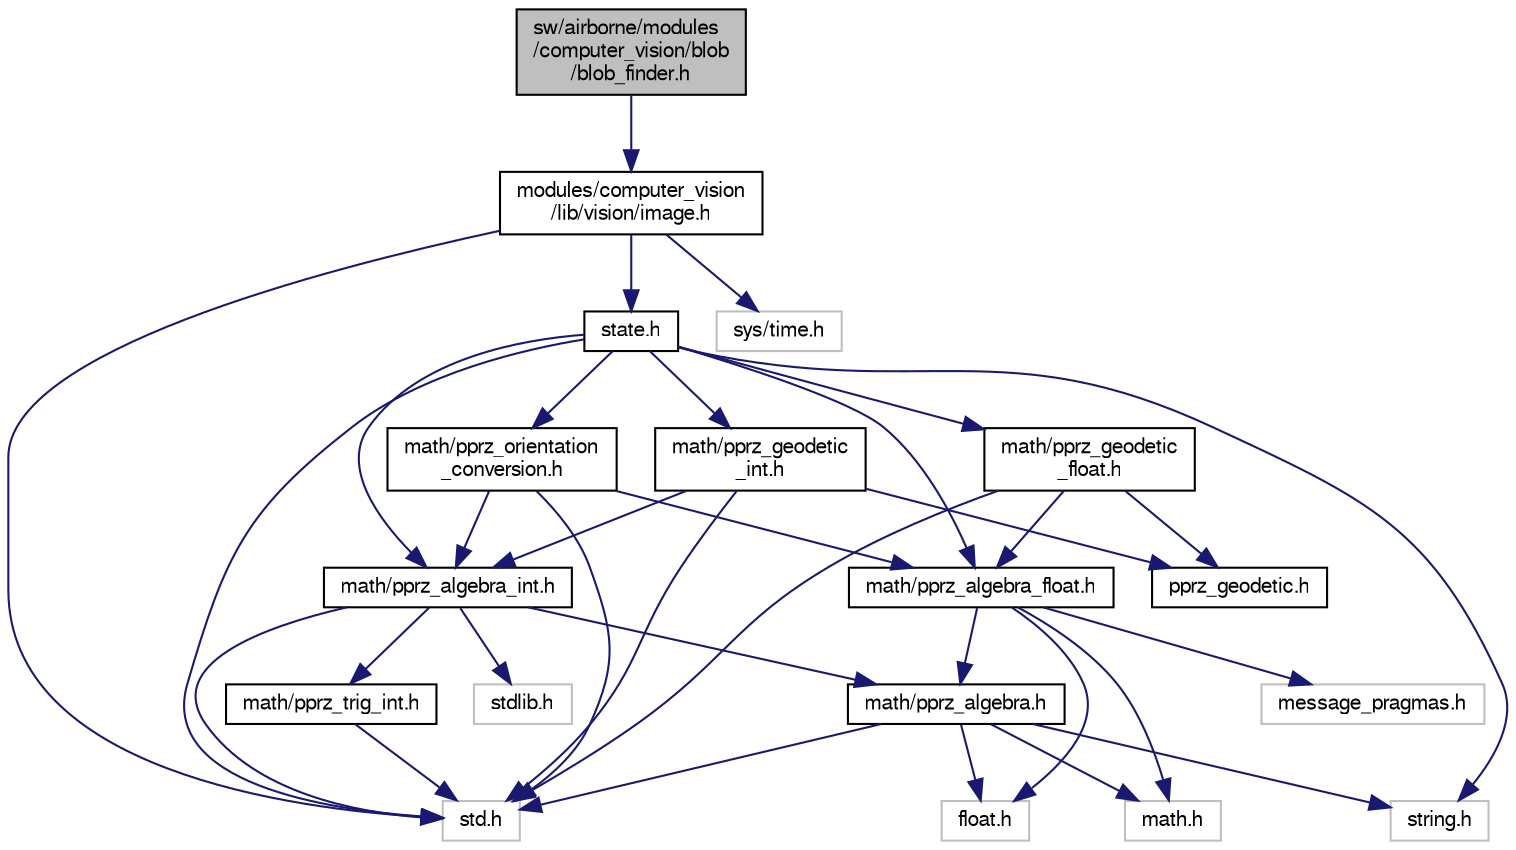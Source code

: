 digraph "sw/airborne/modules/computer_vision/blob/blob_finder.h"
{
  edge [fontname="FreeSans",fontsize="10",labelfontname="FreeSans",labelfontsize="10"];
  node [fontname="FreeSans",fontsize="10",shape=record];
  Node1 [label="sw/airborne/modules\l/computer_vision/blob\l/blob_finder.h",height=0.2,width=0.4,color="black", fillcolor="grey75", style="filled", fontcolor="black"];
  Node1 -> Node2 [color="midnightblue",fontsize="10",style="solid",fontname="FreeSans"];
  Node2 [label="modules/computer_vision\l/lib/vision/image.h",height=0.2,width=0.4,color="black", fillcolor="white", style="filled",URL="$image_8h.html",tooltip="Image helper functions like resizing, color filter, converters... "];
  Node2 -> Node3 [color="midnightblue",fontsize="10",style="solid",fontname="FreeSans"];
  Node3 [label="std.h",height=0.2,width=0.4,color="grey75", fillcolor="white", style="filled"];
  Node2 -> Node4 [color="midnightblue",fontsize="10",style="solid",fontname="FreeSans"];
  Node4 [label="sys/time.h",height=0.2,width=0.4,color="grey75", fillcolor="white", style="filled"];
  Node2 -> Node5 [color="midnightblue",fontsize="10",style="solid",fontname="FreeSans"];
  Node5 [label="state.h",height=0.2,width=0.4,color="black", fillcolor="white", style="filled",URL="$state_8h.html",tooltip="API to get/set the generic vehicle states. "];
  Node5 -> Node6 [color="midnightblue",fontsize="10",style="solid",fontname="FreeSans"];
  Node6 [label="math/pprz_algebra_int.h",height=0.2,width=0.4,color="black", fillcolor="white", style="filled",URL="$pprz__algebra__int_8h.html",tooltip="Paparazzi fixed point algebra. "];
  Node6 -> Node3 [color="midnightblue",fontsize="10",style="solid",fontname="FreeSans"];
  Node6 -> Node7 [color="midnightblue",fontsize="10",style="solid",fontname="FreeSans"];
  Node7 [label="math/pprz_algebra.h",height=0.2,width=0.4,color="black", fillcolor="white", style="filled",URL="$pprz__algebra_8h.html",tooltip="Paparazzi generic algebra macros. "];
  Node7 -> Node8 [color="midnightblue",fontsize="10",style="solid",fontname="FreeSans"];
  Node8 [label="float.h",height=0.2,width=0.4,color="grey75", fillcolor="white", style="filled"];
  Node7 -> Node9 [color="midnightblue",fontsize="10",style="solid",fontname="FreeSans"];
  Node9 [label="string.h",height=0.2,width=0.4,color="grey75", fillcolor="white", style="filled"];
  Node7 -> Node3 [color="midnightblue",fontsize="10",style="solid",fontname="FreeSans"];
  Node7 -> Node10 [color="midnightblue",fontsize="10",style="solid",fontname="FreeSans"];
  Node10 [label="math.h",height=0.2,width=0.4,color="grey75", fillcolor="white", style="filled"];
  Node6 -> Node11 [color="midnightblue",fontsize="10",style="solid",fontname="FreeSans"];
  Node11 [label="math/pprz_trig_int.h",height=0.2,width=0.4,color="black", fillcolor="white", style="filled",URL="$pprz__trig__int_8h.html",tooltip="Paparazzi fixed point trig functions. "];
  Node11 -> Node3 [color="midnightblue",fontsize="10",style="solid",fontname="FreeSans"];
  Node6 -> Node12 [color="midnightblue",fontsize="10",style="solid",fontname="FreeSans"];
  Node12 [label="stdlib.h",height=0.2,width=0.4,color="grey75", fillcolor="white", style="filled"];
  Node5 -> Node13 [color="midnightblue",fontsize="10",style="solid",fontname="FreeSans"];
  Node13 [label="math/pprz_algebra_float.h",height=0.2,width=0.4,color="black", fillcolor="white", style="filled",URL="$pprz__algebra__float_8h.html",tooltip="Paparazzi floating point algebra. "];
  Node13 -> Node7 [color="midnightblue",fontsize="10",style="solid",fontname="FreeSans"];
  Node13 -> Node14 [color="midnightblue",fontsize="10",style="solid",fontname="FreeSans"];
  Node14 [label="message_pragmas.h",height=0.2,width=0.4,color="grey75", fillcolor="white", style="filled"];
  Node13 -> Node10 [color="midnightblue",fontsize="10",style="solid",fontname="FreeSans"];
  Node13 -> Node8 [color="midnightblue",fontsize="10",style="solid",fontname="FreeSans"];
  Node5 -> Node15 [color="midnightblue",fontsize="10",style="solid",fontname="FreeSans"];
  Node15 [label="math/pprz_geodetic\l_int.h",height=0.2,width=0.4,color="black", fillcolor="white", style="filled",URL="$pprz__geodetic__int_8h.html",tooltip="Paparazzi fixed point math for geodetic calculations. "];
  Node15 -> Node16 [color="midnightblue",fontsize="10",style="solid",fontname="FreeSans"];
  Node16 [label="pprz_geodetic.h",height=0.2,width=0.4,color="black", fillcolor="white", style="filled",URL="$pprz__geodetic_8h.html",tooltip="Paparazzi generic macros for geodetic calculations. "];
  Node15 -> Node3 [color="midnightblue",fontsize="10",style="solid",fontname="FreeSans"];
  Node15 -> Node6 [color="midnightblue",fontsize="10",style="solid",fontname="FreeSans"];
  Node5 -> Node17 [color="midnightblue",fontsize="10",style="solid",fontname="FreeSans"];
  Node17 [label="math/pprz_geodetic\l_float.h",height=0.2,width=0.4,color="black", fillcolor="white", style="filled",URL="$pprz__geodetic__float_8h.html",tooltip="Paparazzi floating point math for geodetic calculations. "];
  Node17 -> Node16 [color="midnightblue",fontsize="10",style="solid",fontname="FreeSans"];
  Node17 -> Node13 [color="midnightblue",fontsize="10",style="solid",fontname="FreeSans"];
  Node17 -> Node3 [color="midnightblue",fontsize="10",style="solid",fontname="FreeSans"];
  Node5 -> Node18 [color="midnightblue",fontsize="10",style="solid",fontname="FreeSans"];
  Node18 [label="math/pprz_orientation\l_conversion.h",height=0.2,width=0.4,color="black", fillcolor="white", style="filled",URL="$pprz__orientation__conversion_8h.html",tooltip="Generic orientation representation and conversions. "];
  Node18 -> Node6 [color="midnightblue",fontsize="10",style="solid",fontname="FreeSans"];
  Node18 -> Node13 [color="midnightblue",fontsize="10",style="solid",fontname="FreeSans"];
  Node18 -> Node3 [color="midnightblue",fontsize="10",style="solid",fontname="FreeSans"];
  Node5 -> Node3 [color="midnightblue",fontsize="10",style="solid",fontname="FreeSans"];
  Node5 -> Node9 [color="midnightblue",fontsize="10",style="solid",fontname="FreeSans"];
}
